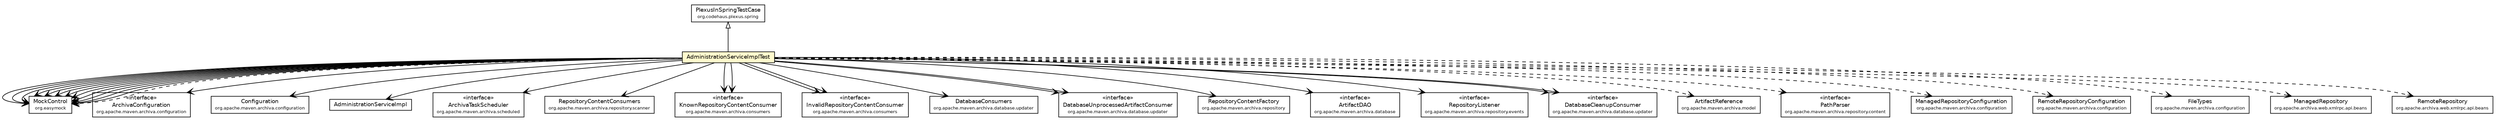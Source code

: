 #!/usr/local/bin/dot
#
# Class diagram 
# Generated by UmlGraph version 4.6 (http://www.spinellis.gr/sw/umlgraph)
#

digraph G {
	edge [fontname="Helvetica",fontsize=10,labelfontname="Helvetica",labelfontsize=10];
	node [fontname="Helvetica",fontsize=10,shape=plaintext];
	// org.apache.archiva.web.xmlrpc.services.AdministrationServiceImplTest
	c54884 [label=<<table border="0" cellborder="1" cellspacing="0" cellpadding="2" port="p" bgcolor="lemonChiffon" href="./AdministrationServiceImplTest.html">
		<tr><td><table border="0" cellspacing="0" cellpadding="1">
			<tr><td> AdministrationServiceImplTest </td></tr>
		</table></td></tr>
		</table>>, fontname="Helvetica", fontcolor="black", fontsize=9.0];
	//org.apache.archiva.web.xmlrpc.services.AdministrationServiceImplTest extends org.codehaus.plexus.spring.PlexusInSpringTestCase
	c54885:p -> c54884:p [dir=back,arrowtail=empty];
	// org.apache.archiva.web.xmlrpc.services.AdministrationServiceImplTest NAVASSOC org.easymock.MockControl
	c54884:p -> c54886:p [taillabel="", label="", headlabel="", fontname="Helvetica", fontcolor="black", fontsize=10.0, color="black", arrowhead=open];
	// org.apache.archiva.web.xmlrpc.services.AdministrationServiceImplTest NAVASSOC org.apache.maven.archiva.configuration.ArchivaConfiguration
	c54884:p -> c54887:p [taillabel="", label="", headlabel="", fontname="Helvetica", fontcolor="black", fontsize=10.0, color="black", arrowhead=open];
	// org.apache.archiva.web.xmlrpc.services.AdministrationServiceImplTest NAVASSOC org.easymock.MockControl
	c54884:p -> c54886:p [taillabel="", label="", headlabel="", fontname="Helvetica", fontcolor="black", fontsize=10.0, color="black", arrowhead=open];
	// org.apache.archiva.web.xmlrpc.services.AdministrationServiceImplTest NAVASSOC org.apache.maven.archiva.configuration.Configuration
	c54884:p -> c54888:p [taillabel="", label="", headlabel="", fontname="Helvetica", fontcolor="black", fontsize=10.0, color="black", arrowhead=open];
	// org.apache.archiva.web.xmlrpc.services.AdministrationServiceImplTest NAVASSOC org.apache.archiva.web.xmlrpc.services.AdministrationServiceImpl
	c54884:p -> c54891:p [taillabel="", label="", headlabel="", fontname="Helvetica", fontcolor="black", fontsize=10.0, color="black", arrowhead=open];
	// org.apache.archiva.web.xmlrpc.services.AdministrationServiceImplTest NAVASSOC org.easymock.MockControl
	c54884:p -> c54886:p [taillabel="", label="", headlabel="", fontname="Helvetica", fontcolor="black", fontsize=10.0, color="black", arrowhead=open];
	// org.apache.archiva.web.xmlrpc.services.AdministrationServiceImplTest NAVASSOC org.apache.maven.archiva.scheduled.ArchivaTaskScheduler
	c54884:p -> c54892:p [taillabel="", label="", headlabel="", fontname="Helvetica", fontcolor="black", fontsize=10.0, color="black", arrowhead=open];
	// org.apache.archiva.web.xmlrpc.services.AdministrationServiceImplTest NAVASSOC org.easymock.MockControl
	c54884:p -> c54886:p [taillabel="", label="", headlabel="", fontname="Helvetica", fontcolor="black", fontsize=10.0, color="black", arrowhead=open];
	// org.apache.archiva.web.xmlrpc.services.AdministrationServiceImplTest NAVASSOC org.apache.maven.archiva.repository.scanner.RepositoryContentConsumers
	c54884:p -> c54893:p [taillabel="", label="", headlabel="", fontname="Helvetica", fontcolor="black", fontsize=10.0, color="black", arrowhead=open];
	// org.apache.archiva.web.xmlrpc.services.AdministrationServiceImplTest NAVASSOC org.easymock.MockControl
	c54884:p -> c54886:p [taillabel="", label="", headlabel="", fontname="Helvetica", fontcolor="black", fontsize=10.0, color="black", arrowhead=open];
	// org.apache.archiva.web.xmlrpc.services.AdministrationServiceImplTest NAVASSOC org.easymock.MockControl
	c54884:p -> c54886:p [taillabel="", label="", headlabel="", fontname="Helvetica", fontcolor="black", fontsize=10.0, color="black", arrowhead=open];
	// org.apache.archiva.web.xmlrpc.services.AdministrationServiceImplTest NAVASSOC org.apache.maven.archiva.consumers.KnownRepositoryContentConsumer
	c54884:p -> c54894:p [taillabel="", label="", headlabel="", fontname="Helvetica", fontcolor="black", fontsize=10.0, color="black", arrowhead=open];
	// org.apache.archiva.web.xmlrpc.services.AdministrationServiceImplTest NAVASSOC org.apache.maven.archiva.consumers.KnownRepositoryContentConsumer
	c54884:p -> c54894:p [taillabel="", label="", headlabel="", fontname="Helvetica", fontcolor="black", fontsize=10.0, color="black", arrowhead=open];
	// org.apache.archiva.web.xmlrpc.services.AdministrationServiceImplTest NAVASSOC org.apache.maven.archiva.consumers.InvalidRepositoryContentConsumer
	c54884:p -> c54895:p [taillabel="", label="", headlabel="", fontname="Helvetica", fontcolor="black", fontsize=10.0, color="black", arrowhead=open];
	// org.apache.archiva.web.xmlrpc.services.AdministrationServiceImplTest NAVASSOC org.apache.maven.archiva.consumers.InvalidRepositoryContentConsumer
	c54884:p -> c54895:p [taillabel="", label="", headlabel="", fontname="Helvetica", fontcolor="black", fontsize=10.0, color="black", arrowhead=open];
	// org.apache.archiva.web.xmlrpc.services.AdministrationServiceImplTest NAVASSOC org.easymock.MockControl
	c54884:p -> c54886:p [taillabel="", label="", headlabel="", fontname="Helvetica", fontcolor="black", fontsize=10.0, color="black", arrowhead=open];
	// org.apache.archiva.web.xmlrpc.services.AdministrationServiceImplTest NAVASSOC org.apache.maven.archiva.database.updater.DatabaseConsumers
	c54884:p -> c54896:p [taillabel="", label="", headlabel="", fontname="Helvetica", fontcolor="black", fontsize=10.0, color="black", arrowhead=open];
	// org.apache.archiva.web.xmlrpc.services.AdministrationServiceImplTest NAVASSOC org.easymock.MockControl
	c54884:p -> c54886:p [taillabel="", label="", headlabel="", fontname="Helvetica", fontcolor="black", fontsize=10.0, color="black", arrowhead=open];
	// org.apache.archiva.web.xmlrpc.services.AdministrationServiceImplTest NAVASSOC org.apache.maven.archiva.database.updater.DatabaseUnprocessedArtifactConsumer
	c54884:p -> c54897:p [taillabel="", label="", headlabel="", fontname="Helvetica", fontcolor="black", fontsize=10.0, color="black", arrowhead=open];
	// org.apache.archiva.web.xmlrpc.services.AdministrationServiceImplTest NAVASSOC org.apache.maven.archiva.database.updater.DatabaseUnprocessedArtifactConsumer
	c54884:p -> c54897:p [taillabel="", label="", headlabel="", fontname="Helvetica", fontcolor="black", fontsize=10.0, color="black", arrowhead=open];
	// org.apache.archiva.web.xmlrpc.services.AdministrationServiceImplTest NAVASSOC org.easymock.MockControl
	c54884:p -> c54886:p [taillabel="", label="", headlabel="", fontname="Helvetica", fontcolor="black", fontsize=10.0, color="black", arrowhead=open];
	// org.apache.archiva.web.xmlrpc.services.AdministrationServiceImplTest NAVASSOC org.apache.maven.archiva.repository.RepositoryContentFactory
	c54884:p -> c54898:p [taillabel="", label="", headlabel="", fontname="Helvetica", fontcolor="black", fontsize=10.0, color="black", arrowhead=open];
	// org.apache.archiva.web.xmlrpc.services.AdministrationServiceImplTest NAVASSOC org.easymock.MockControl
	c54884:p -> c54886:p [taillabel="", label="", headlabel="", fontname="Helvetica", fontcolor="black", fontsize=10.0, color="black", arrowhead=open];
	// org.apache.archiva.web.xmlrpc.services.AdministrationServiceImplTest NAVASSOC org.apache.maven.archiva.database.ArtifactDAO
	c54884:p -> c54899:p [taillabel="", label="", headlabel="", fontname="Helvetica", fontcolor="black", fontsize=10.0, color="black", arrowhead=open];
	// org.apache.archiva.web.xmlrpc.services.AdministrationServiceImplTest NAVASSOC org.easymock.MockControl
	c54884:p -> c54886:p [taillabel="", label="", headlabel="", fontname="Helvetica", fontcolor="black", fontsize=10.0, color="black", arrowhead=open];
	// org.apache.archiva.web.xmlrpc.services.AdministrationServiceImplTest NAVASSOC org.apache.maven.archiva.repository.events.RepositoryListener
	c54884:p -> c54900:p [taillabel="", label="", headlabel="", fontname="Helvetica", fontcolor="black", fontsize=10.0, color="black", arrowhead=open];
	// org.apache.archiva.web.xmlrpc.services.AdministrationServiceImplTest NAVASSOC org.apache.maven.archiva.database.updater.DatabaseCleanupConsumer
	c54884:p -> c54901:p [taillabel="", label="", headlabel="", fontname="Helvetica", fontcolor="black", fontsize=10.0, color="black", arrowhead=open];
	// org.apache.archiva.web.xmlrpc.services.AdministrationServiceImplTest NAVASSOC org.apache.maven.archiva.database.updater.DatabaseCleanupConsumer
	c54884:p -> c54901:p [taillabel="", label="", headlabel="", fontname="Helvetica", fontcolor="black", fontsize=10.0, color="black", arrowhead=open];
	// org.apache.archiva.web.xmlrpc.services.AdministrationServiceImplTest NAVASSOC org.easymock.MockControl
	c54884:p -> c54886:p [taillabel="", label="", headlabel="", fontname="Helvetica", fontcolor="black", fontsize=10.0, color="black", arrowhead=open];
	// org.apache.archiva.web.xmlrpc.services.AdministrationServiceImplTest DEPEND org.apache.maven.archiva.model.ArtifactReference
	c54884:p -> c54902:p [taillabel="", label="", headlabel="", fontname="Helvetica", fontcolor="black", fontsize=10.0, color="black", arrowhead=open, style=dashed];
	// org.apache.archiva.web.xmlrpc.services.AdministrationServiceImplTest DEPEND org.apache.maven.archiva.repository.content.PathParser
	c54884:p -> c54903:p [taillabel="", label="", headlabel="", fontname="Helvetica", fontcolor="black", fontsize=10.0, color="black", arrowhead=open, style=dashed];
	// org.apache.archiva.web.xmlrpc.services.AdministrationServiceImplTest DEPEND org.apache.maven.archiva.configuration.ManagedRepositoryConfiguration
	c54884:p -> c54904:p [taillabel="", label="", headlabel="", fontname="Helvetica", fontcolor="black", fontsize=10.0, color="black", arrowhead=open, style=dashed];
	// org.apache.archiva.web.xmlrpc.services.AdministrationServiceImplTest DEPEND org.easymock.MockControl
	c54884:p -> c54886:p [taillabel="", label="", headlabel="", fontname="Helvetica", fontcolor="black", fontsize=10.0, color="black", arrowhead=open, style=dashed];
	// org.apache.archiva.web.xmlrpc.services.AdministrationServiceImplTest DEPEND org.apache.maven.archiva.configuration.RemoteRepositoryConfiguration
	c54884:p -> c54905:p [taillabel="", label="", headlabel="", fontname="Helvetica", fontcolor="black", fontsize=10.0, color="black", arrowhead=open, style=dashed];
	// org.apache.archiva.web.xmlrpc.services.AdministrationServiceImplTest DEPEND org.apache.maven.archiva.configuration.FileTypes
	c54884:p -> c54906:p [taillabel="", label="", headlabel="", fontname="Helvetica", fontcolor="black", fontsize=10.0, color="black", arrowhead=open, style=dashed];
	// org.apache.archiva.web.xmlrpc.services.AdministrationServiceImplTest DEPEND org.apache.archiva.web.xmlrpc.api.beans.ManagedRepository
	c54884:p -> c54907:p [taillabel="", label="", headlabel="", fontname="Helvetica", fontcolor="black", fontsize=10.0, color="black", arrowhead=open, style=dashed];
	// org.apache.archiva.web.xmlrpc.services.AdministrationServiceImplTest DEPEND org.apache.archiva.web.xmlrpc.api.beans.RemoteRepository
	c54884:p -> c54908:p [taillabel="", label="", headlabel="", fontname="Helvetica", fontcolor="black", fontsize=10.0, color="black", arrowhead=open, style=dashed];
	// org.apache.archiva.web.xmlrpc.api.beans.ManagedRepository
	c54907 [label=<<table border="0" cellborder="1" cellspacing="0" cellpadding="2" port="p" href="http://java.sun.com/j2se/1.4.2/docs/api/org/apache/archiva/web/xmlrpc/api/beans/ManagedRepository.html">
		<tr><td><table border="0" cellspacing="0" cellpadding="1">
			<tr><td> ManagedRepository </td></tr>
			<tr><td><font point-size="7.0"> org.apache.archiva.web.xmlrpc.api.beans </font></td></tr>
		</table></td></tr>
		</table>>, fontname="Helvetica", fontcolor="black", fontsize=9.0];
	// org.apache.maven.archiva.repository.RepositoryContentFactory
	c54898 [label=<<table border="0" cellborder="1" cellspacing="0" cellpadding="2" port="p" href="http://java.sun.com/j2se/1.4.2/docs/api/org/apache/maven/archiva/repository/RepositoryContentFactory.html">
		<tr><td><table border="0" cellspacing="0" cellpadding="1">
			<tr><td> RepositoryContentFactory </td></tr>
			<tr><td><font point-size="7.0"> org.apache.maven.archiva.repository </font></td></tr>
		</table></td></tr>
		</table>>, fontname="Helvetica", fontcolor="black", fontsize=9.0];
	// org.apache.maven.archiva.consumers.KnownRepositoryContentConsumer
	c54894 [label=<<table border="0" cellborder="1" cellspacing="0" cellpadding="2" port="p" href="http://java.sun.com/j2se/1.4.2/docs/api/org/apache/maven/archiva/consumers/KnownRepositoryContentConsumer.html">
		<tr><td><table border="0" cellspacing="0" cellpadding="1">
			<tr><td> &laquo;interface&raquo; </td></tr>
			<tr><td> KnownRepositoryContentConsumer </td></tr>
			<tr><td><font point-size="7.0"> org.apache.maven.archiva.consumers </font></td></tr>
		</table></td></tr>
		</table>>, fontname="Helvetica", fontcolor="black", fontsize=9.0];
	// org.apache.maven.archiva.database.updater.DatabaseUnprocessedArtifactConsumer
	c54897 [label=<<table border="0" cellborder="1" cellspacing="0" cellpadding="2" port="p" href="http://java.sun.com/j2se/1.4.2/docs/api/org/apache/maven/archiva/database/updater/DatabaseUnprocessedArtifactConsumer.html">
		<tr><td><table border="0" cellspacing="0" cellpadding="1">
			<tr><td> &laquo;interface&raquo; </td></tr>
			<tr><td> DatabaseUnprocessedArtifactConsumer </td></tr>
			<tr><td><font point-size="7.0"> org.apache.maven.archiva.database.updater </font></td></tr>
		</table></td></tr>
		</table>>, fontname="Helvetica", fontcolor="black", fontsize=9.0];
	// org.apache.maven.archiva.repository.content.PathParser
	c54903 [label=<<table border="0" cellborder="1" cellspacing="0" cellpadding="2" port="p" href="http://java.sun.com/j2se/1.4.2/docs/api/org/apache/maven/archiva/repository/content/PathParser.html">
		<tr><td><table border="0" cellspacing="0" cellpadding="1">
			<tr><td> &laquo;interface&raquo; </td></tr>
			<tr><td> PathParser </td></tr>
			<tr><td><font point-size="7.0"> org.apache.maven.archiva.repository.content </font></td></tr>
		</table></td></tr>
		</table>>, fontname="Helvetica", fontcolor="black", fontsize=9.0];
	// org.apache.maven.archiva.scheduled.ArchivaTaskScheduler
	c54892 [label=<<table border="0" cellborder="1" cellspacing="0" cellpadding="2" port="p" href="http://java.sun.com/j2se/1.4.2/docs/api/org/apache/maven/archiva/scheduled/ArchivaTaskScheduler.html">
		<tr><td><table border="0" cellspacing="0" cellpadding="1">
			<tr><td> &laquo;interface&raquo; </td></tr>
			<tr><td> ArchivaTaskScheduler </td></tr>
			<tr><td><font point-size="7.0"> org.apache.maven.archiva.scheduled </font></td></tr>
		</table></td></tr>
		</table>>, fontname="Helvetica", fontcolor="black", fontsize=9.0];
	// org.apache.maven.archiva.configuration.ManagedRepositoryConfiguration
	c54904 [label=<<table border="0" cellborder="1" cellspacing="0" cellpadding="2" port="p" href="http://java.sun.com/j2se/1.4.2/docs/api/org/apache/maven/archiva/configuration/ManagedRepositoryConfiguration.html">
		<tr><td><table border="0" cellspacing="0" cellpadding="1">
			<tr><td> ManagedRepositoryConfiguration </td></tr>
			<tr><td><font point-size="7.0"> org.apache.maven.archiva.configuration </font></td></tr>
		</table></td></tr>
		</table>>, fontname="Helvetica", fontcolor="black", fontsize=9.0];
	// org.apache.maven.archiva.repository.scanner.RepositoryContentConsumers
	c54893 [label=<<table border="0" cellborder="1" cellspacing="0" cellpadding="2" port="p" href="http://java.sun.com/j2se/1.4.2/docs/api/org/apache/maven/archiva/repository/scanner/RepositoryContentConsumers.html">
		<tr><td><table border="0" cellspacing="0" cellpadding="1">
			<tr><td> RepositoryContentConsumers </td></tr>
			<tr><td><font point-size="7.0"> org.apache.maven.archiva.repository.scanner </font></td></tr>
		</table></td></tr>
		</table>>, fontname="Helvetica", fontcolor="black", fontsize=9.0];
	// org.apache.maven.archiva.configuration.RemoteRepositoryConfiguration
	c54905 [label=<<table border="0" cellborder="1" cellspacing="0" cellpadding="2" port="p" href="http://java.sun.com/j2se/1.4.2/docs/api/org/apache/maven/archiva/configuration/RemoteRepositoryConfiguration.html">
		<tr><td><table border="0" cellspacing="0" cellpadding="1">
			<tr><td> RemoteRepositoryConfiguration </td></tr>
			<tr><td><font point-size="7.0"> org.apache.maven.archiva.configuration </font></td></tr>
		</table></td></tr>
		</table>>, fontname="Helvetica", fontcolor="black", fontsize=9.0];
	// org.easymock.MockControl
	c54886 [label=<<table border="0" cellborder="1" cellspacing="0" cellpadding="2" port="p" href="http://java.sun.com/j2se/1.4.2/docs/api/org/easymock/MockControl.html">
		<tr><td><table border="0" cellspacing="0" cellpadding="1">
			<tr><td> MockControl </td></tr>
			<tr><td><font point-size="7.0"> org.easymock </font></td></tr>
		</table></td></tr>
		</table>>, fontname="Helvetica", fontcolor="black", fontsize=9.0];
	// org.apache.maven.archiva.configuration.FileTypes
	c54906 [label=<<table border="0" cellborder="1" cellspacing="0" cellpadding="2" port="p" href="http://java.sun.com/j2se/1.4.2/docs/api/org/apache/maven/archiva/configuration/FileTypes.html">
		<tr><td><table border="0" cellspacing="0" cellpadding="1">
			<tr><td> FileTypes </td></tr>
			<tr><td><font point-size="7.0"> org.apache.maven.archiva.configuration </font></td></tr>
		</table></td></tr>
		</table>>, fontname="Helvetica", fontcolor="black", fontsize=9.0];
	// org.apache.maven.archiva.configuration.ArchivaConfiguration
	c54887 [label=<<table border="0" cellborder="1" cellspacing="0" cellpadding="2" port="p" href="http://java.sun.com/j2se/1.4.2/docs/api/org/apache/maven/archiva/configuration/ArchivaConfiguration.html">
		<tr><td><table border="0" cellspacing="0" cellpadding="1">
			<tr><td> &laquo;interface&raquo; </td></tr>
			<tr><td> ArchivaConfiguration </td></tr>
			<tr><td><font point-size="7.0"> org.apache.maven.archiva.configuration </font></td></tr>
		</table></td></tr>
		</table>>, fontname="Helvetica", fontcolor="black", fontsize=9.0];
	// org.apache.archiva.web.xmlrpc.api.beans.RemoteRepository
	c54908 [label=<<table border="0" cellborder="1" cellspacing="0" cellpadding="2" port="p" href="http://java.sun.com/j2se/1.4.2/docs/api/org/apache/archiva/web/xmlrpc/api/beans/RemoteRepository.html">
		<tr><td><table border="0" cellspacing="0" cellpadding="1">
			<tr><td> RemoteRepository </td></tr>
			<tr><td><font point-size="7.0"> org.apache.archiva.web.xmlrpc.api.beans </font></td></tr>
		</table></td></tr>
		</table>>, fontname="Helvetica", fontcolor="black", fontsize=9.0];
	// org.apache.archiva.web.xmlrpc.services.AdministrationServiceImpl
	c54891 [label=<<table border="0" cellborder="1" cellspacing="0" cellpadding="2" port="p" href="http://java.sun.com/j2se/1.4.2/docs/api/org/apache/archiva/web/xmlrpc/services/AdministrationServiceImpl.html">
		<tr><td><table border="0" cellspacing="0" cellpadding="1">
			<tr><td> AdministrationServiceImpl </td></tr>
		</table></td></tr>
		</table>>, fontname="Helvetica", fontcolor="black", fontsize=9.0];
	// org.apache.maven.archiva.database.updater.DatabaseConsumers
	c54896 [label=<<table border="0" cellborder="1" cellspacing="0" cellpadding="2" port="p" href="http://java.sun.com/j2se/1.4.2/docs/api/org/apache/maven/archiva/database/updater/DatabaseConsumers.html">
		<tr><td><table border="0" cellspacing="0" cellpadding="1">
			<tr><td> DatabaseConsumers </td></tr>
			<tr><td><font point-size="7.0"> org.apache.maven.archiva.database.updater </font></td></tr>
		</table></td></tr>
		</table>>, fontname="Helvetica", fontcolor="black", fontsize=9.0];
	// org.apache.maven.archiva.model.ArtifactReference
	c54902 [label=<<table border="0" cellborder="1" cellspacing="0" cellpadding="2" port="p" href="http://java.sun.com/j2se/1.4.2/docs/api/org/apache/maven/archiva/model/ArtifactReference.html">
		<tr><td><table border="0" cellspacing="0" cellpadding="1">
			<tr><td> ArtifactReference </td></tr>
			<tr><td><font point-size="7.0"> org.apache.maven.archiva.model </font></td></tr>
		</table></td></tr>
		</table>>, fontname="Helvetica", fontcolor="black", fontsize=9.0];
	// org.apache.maven.archiva.configuration.Configuration
	c54888 [label=<<table border="0" cellborder="1" cellspacing="0" cellpadding="2" port="p" href="http://java.sun.com/j2se/1.4.2/docs/api/org/apache/maven/archiva/configuration/Configuration.html">
		<tr><td><table border="0" cellspacing="0" cellpadding="1">
			<tr><td> Configuration </td></tr>
			<tr><td><font point-size="7.0"> org.apache.maven.archiva.configuration </font></td></tr>
		</table></td></tr>
		</table>>, fontname="Helvetica", fontcolor="black", fontsize=9.0];
	// org.apache.maven.archiva.database.updater.DatabaseCleanupConsumer
	c54901 [label=<<table border="0" cellborder="1" cellspacing="0" cellpadding="2" port="p" href="http://java.sun.com/j2se/1.4.2/docs/api/org/apache/maven/archiva/database/updater/DatabaseCleanupConsumer.html">
		<tr><td><table border="0" cellspacing="0" cellpadding="1">
			<tr><td> &laquo;interface&raquo; </td></tr>
			<tr><td> DatabaseCleanupConsumer </td></tr>
			<tr><td><font point-size="7.0"> org.apache.maven.archiva.database.updater </font></td></tr>
		</table></td></tr>
		</table>>, fontname="Helvetica", fontcolor="black", fontsize=9.0];
	// org.apache.maven.archiva.database.ArtifactDAO
	c54899 [label=<<table border="0" cellborder="1" cellspacing="0" cellpadding="2" port="p" href="http://java.sun.com/j2se/1.4.2/docs/api/org/apache/maven/archiva/database/ArtifactDAO.html">
		<tr><td><table border="0" cellspacing="0" cellpadding="1">
			<tr><td> &laquo;interface&raquo; </td></tr>
			<tr><td> ArtifactDAO </td></tr>
			<tr><td><font point-size="7.0"> org.apache.maven.archiva.database </font></td></tr>
		</table></td></tr>
		</table>>, fontname="Helvetica", fontcolor="black", fontsize=9.0];
	// org.apache.maven.archiva.repository.events.RepositoryListener
	c54900 [label=<<table border="0" cellborder="1" cellspacing="0" cellpadding="2" port="p" href="http://java.sun.com/j2se/1.4.2/docs/api/org/apache/maven/archiva/repository/events/RepositoryListener.html">
		<tr><td><table border="0" cellspacing="0" cellpadding="1">
			<tr><td> &laquo;interface&raquo; </td></tr>
			<tr><td> RepositoryListener </td></tr>
			<tr><td><font point-size="7.0"> org.apache.maven.archiva.repository.events </font></td></tr>
		</table></td></tr>
		</table>>, fontname="Helvetica", fontcolor="black", fontsize=9.0];
	// org.codehaus.plexus.spring.PlexusInSpringTestCase
	c54885 [label=<<table border="0" cellborder="1" cellspacing="0" cellpadding="2" port="p" href="http://java.sun.com/j2se/1.4.2/docs/api/org/codehaus/plexus/spring/PlexusInSpringTestCase.html">
		<tr><td><table border="0" cellspacing="0" cellpadding="1">
			<tr><td> PlexusInSpringTestCase </td></tr>
			<tr><td><font point-size="7.0"> org.codehaus.plexus.spring </font></td></tr>
		</table></td></tr>
		</table>>, fontname="Helvetica", fontcolor="black", fontsize=9.0];
	// org.apache.maven.archiva.consumers.InvalidRepositoryContentConsumer
	c54895 [label=<<table border="0" cellborder="1" cellspacing="0" cellpadding="2" port="p" href="http://java.sun.com/j2se/1.4.2/docs/api/org/apache/maven/archiva/consumers/InvalidRepositoryContentConsumer.html">
		<tr><td><table border="0" cellspacing="0" cellpadding="1">
			<tr><td> &laquo;interface&raquo; </td></tr>
			<tr><td> InvalidRepositoryContentConsumer </td></tr>
			<tr><td><font point-size="7.0"> org.apache.maven.archiva.consumers </font></td></tr>
		</table></td></tr>
		</table>>, fontname="Helvetica", fontcolor="black", fontsize=9.0];
}

